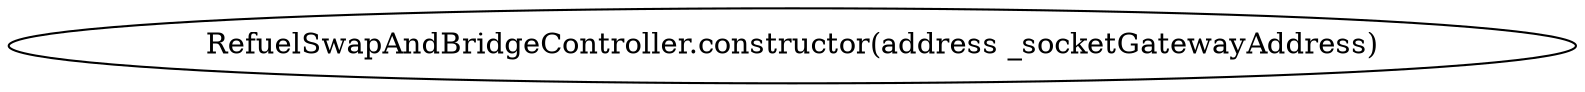 digraph "" {
	graph [bb="0,0,639.89,36"];
	node [label="\N"];
	"RefuelSwapAndBridgeController.constructor(address _socketGatewayAddress)"	 [height=0.5,
		pos="319.94,18",
		width=8.8873];
}
